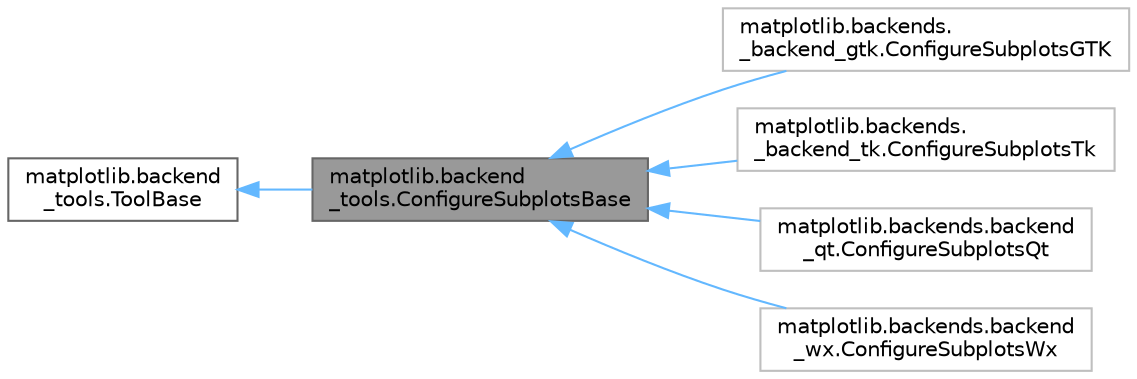 digraph "matplotlib.backend_tools.ConfigureSubplotsBase"
{
 // LATEX_PDF_SIZE
  bgcolor="transparent";
  edge [fontname=Helvetica,fontsize=10,labelfontname=Helvetica,labelfontsize=10];
  node [fontname=Helvetica,fontsize=10,shape=box,height=0.2,width=0.4];
  rankdir="LR";
  Node1 [id="Node000001",label="matplotlib.backend\l_tools.ConfigureSubplotsBase",height=0.2,width=0.4,color="gray40", fillcolor="grey60", style="filled", fontcolor="black",tooltip=" "];
  Node2 -> Node1 [id="edge1_Node000001_Node000002",dir="back",color="steelblue1",style="solid",tooltip=" "];
  Node2 [id="Node000002",label="matplotlib.backend\l_tools.ToolBase",height=0.2,width=0.4,color="gray40", fillcolor="white", style="filled",URL="$df/dcc/classmatplotlib_1_1backend__tools_1_1ToolBase.html",tooltip=" "];
  Node1 -> Node3 [id="edge2_Node000001_Node000003",dir="back",color="steelblue1",style="solid",tooltip=" "];
  Node3 [id="Node000003",label="matplotlib.backends.\l_backend_gtk.ConfigureSubplotsGTK",height=0.2,width=0.4,color="grey75", fillcolor="white", style="filled",URL="$df/dd2/classmatplotlib_1_1backends_1_1__backend__gtk_1_1ConfigureSubplotsGTK.html",tooltip=" "];
  Node1 -> Node4 [id="edge3_Node000001_Node000004",dir="back",color="steelblue1",style="solid",tooltip=" "];
  Node4 [id="Node000004",label="matplotlib.backends.\l_backend_tk.ConfigureSubplotsTk",height=0.2,width=0.4,color="grey75", fillcolor="white", style="filled",URL="$d4/df9/classmatplotlib_1_1backends_1_1__backend__tk_1_1ConfigureSubplotsTk.html",tooltip=" "];
  Node1 -> Node5 [id="edge4_Node000001_Node000005",dir="back",color="steelblue1",style="solid",tooltip=" "];
  Node5 [id="Node000005",label="matplotlib.backends.backend\l_qt.ConfigureSubplotsQt",height=0.2,width=0.4,color="grey75", fillcolor="white", style="filled",URL="$df/d96/classmatplotlib_1_1backends_1_1backend__qt_1_1ConfigureSubplotsQt.html",tooltip=" "];
  Node1 -> Node6 [id="edge5_Node000001_Node000006",dir="back",color="steelblue1",style="solid",tooltip=" "];
  Node6 [id="Node000006",label="matplotlib.backends.backend\l_wx.ConfigureSubplotsWx",height=0.2,width=0.4,color="grey75", fillcolor="white", style="filled",URL="$d4/d05/classmatplotlib_1_1backends_1_1backend__wx_1_1ConfigureSubplotsWx.html",tooltip=" "];
}
